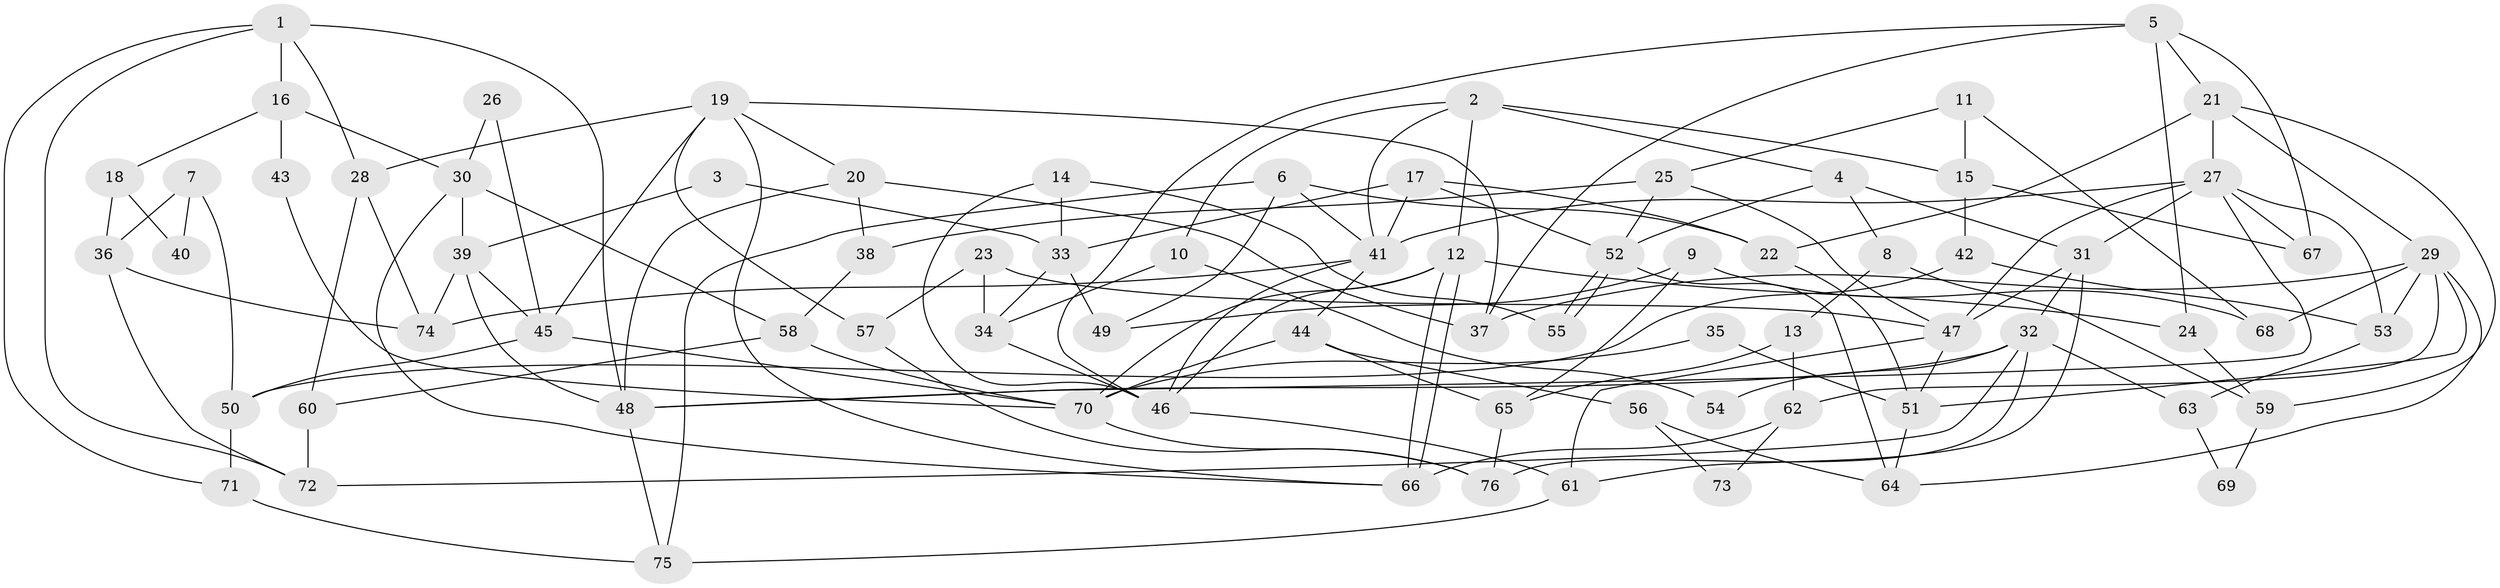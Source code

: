 // coarse degree distribution, {7: 0.15789473684210525, 4: 0.18421052631578946, 11: 0.05263157894736842, 3: 0.18421052631578946, 5: 0.13157894736842105, 15: 0.02631578947368421, 6: 0.10526315789473684, 2: 0.13157894736842105, 9: 0.02631578947368421}
// Generated by graph-tools (version 1.1) at 2025/51/03/04/25 22:51:07]
// undirected, 76 vertices, 152 edges
graph export_dot {
  node [color=gray90,style=filled];
  1;
  2;
  3;
  4;
  5;
  6;
  7;
  8;
  9;
  10;
  11;
  12;
  13;
  14;
  15;
  16;
  17;
  18;
  19;
  20;
  21;
  22;
  23;
  24;
  25;
  26;
  27;
  28;
  29;
  30;
  31;
  32;
  33;
  34;
  35;
  36;
  37;
  38;
  39;
  40;
  41;
  42;
  43;
  44;
  45;
  46;
  47;
  48;
  49;
  50;
  51;
  52;
  53;
  54;
  55;
  56;
  57;
  58;
  59;
  60;
  61;
  62;
  63;
  64;
  65;
  66;
  67;
  68;
  69;
  70;
  71;
  72;
  73;
  74;
  75;
  76;
  1 -- 28;
  1 -- 48;
  1 -- 16;
  1 -- 71;
  1 -- 72;
  2 -- 41;
  2 -- 12;
  2 -- 4;
  2 -- 10;
  2 -- 15;
  3 -- 39;
  3 -- 33;
  4 -- 31;
  4 -- 8;
  4 -- 52;
  5 -- 21;
  5 -- 37;
  5 -- 24;
  5 -- 46;
  5 -- 67;
  6 -- 22;
  6 -- 41;
  6 -- 49;
  6 -- 75;
  7 -- 50;
  7 -- 36;
  7 -- 40;
  8 -- 59;
  8 -- 13;
  9 -- 68;
  9 -- 65;
  9 -- 49;
  10 -- 34;
  10 -- 54;
  11 -- 15;
  11 -- 25;
  11 -- 68;
  12 -- 66;
  12 -- 66;
  12 -- 46;
  12 -- 24;
  12 -- 70;
  13 -- 65;
  13 -- 62;
  14 -- 33;
  14 -- 46;
  14 -- 55;
  15 -- 67;
  15 -- 42;
  16 -- 30;
  16 -- 18;
  16 -- 43;
  17 -- 52;
  17 -- 41;
  17 -- 22;
  17 -- 33;
  18 -- 36;
  18 -- 40;
  19 -- 66;
  19 -- 20;
  19 -- 28;
  19 -- 37;
  19 -- 45;
  19 -- 57;
  20 -- 48;
  20 -- 37;
  20 -- 38;
  21 -- 27;
  21 -- 29;
  21 -- 22;
  21 -- 59;
  22 -- 51;
  23 -- 34;
  23 -- 47;
  23 -- 57;
  24 -- 59;
  25 -- 52;
  25 -- 38;
  25 -- 47;
  26 -- 45;
  26 -- 30;
  27 -- 47;
  27 -- 31;
  27 -- 41;
  27 -- 48;
  27 -- 53;
  27 -- 67;
  28 -- 74;
  28 -- 60;
  29 -- 64;
  29 -- 51;
  29 -- 37;
  29 -- 53;
  29 -- 62;
  29 -- 68;
  30 -- 66;
  30 -- 58;
  30 -- 39;
  31 -- 47;
  31 -- 32;
  31 -- 61;
  32 -- 76;
  32 -- 48;
  32 -- 54;
  32 -- 63;
  32 -- 72;
  33 -- 49;
  33 -- 34;
  34 -- 46;
  35 -- 70;
  35 -- 51;
  36 -- 74;
  36 -- 72;
  38 -- 58;
  39 -- 45;
  39 -- 48;
  39 -- 74;
  41 -- 46;
  41 -- 44;
  41 -- 74;
  42 -- 53;
  42 -- 50;
  43 -- 70;
  44 -- 70;
  44 -- 56;
  44 -- 65;
  45 -- 50;
  45 -- 70;
  46 -- 61;
  47 -- 61;
  47 -- 51;
  48 -- 75;
  50 -- 71;
  51 -- 64;
  52 -- 55;
  52 -- 55;
  52 -- 64;
  53 -- 63;
  56 -- 64;
  56 -- 73;
  57 -- 76;
  58 -- 70;
  58 -- 60;
  59 -- 69;
  60 -- 72;
  61 -- 75;
  62 -- 66;
  62 -- 73;
  63 -- 69;
  65 -- 76;
  70 -- 76;
  71 -- 75;
}
